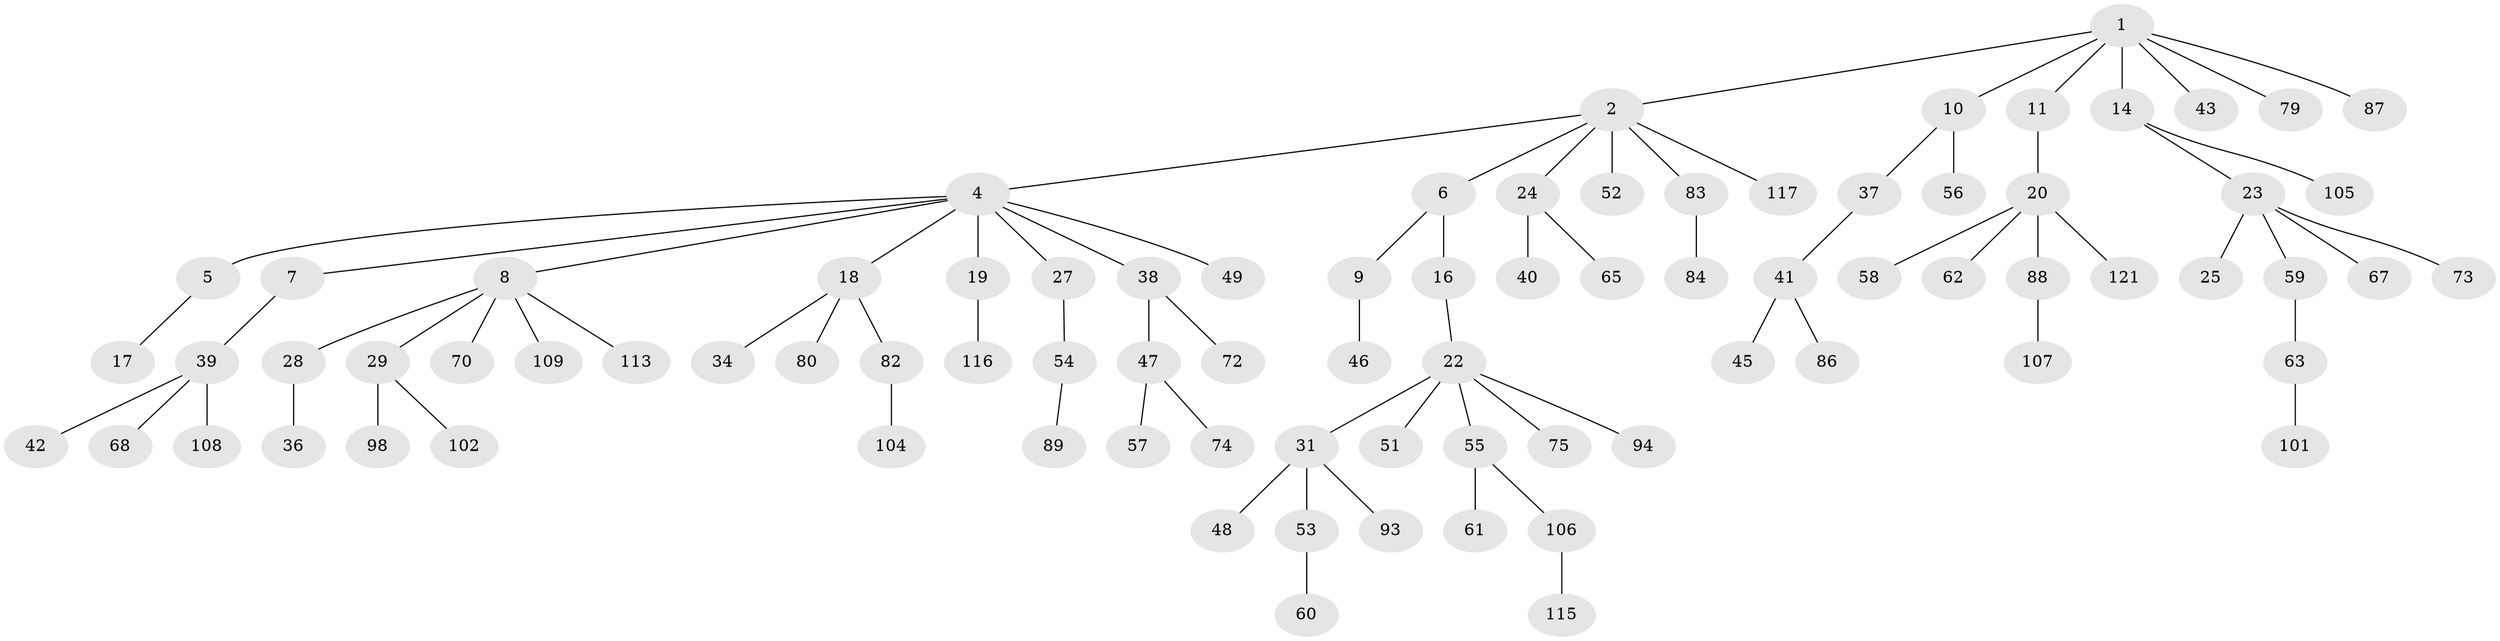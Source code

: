 // Generated by graph-tools (version 1.1) at 2025/24/03/03/25 07:24:05]
// undirected, 84 vertices, 83 edges
graph export_dot {
graph [start="1"]
  node [color=gray90,style=filled];
  1 [super="+3"];
  2 [super="+13"];
  4 [super="+15"];
  5 [super="+12"];
  6;
  7 [super="+44"];
  8 [super="+26"];
  9 [super="+35"];
  10 [super="+50"];
  11;
  14 [super="+111"];
  16;
  17 [super="+66"];
  18 [super="+21"];
  19 [super="+95"];
  20 [super="+33"];
  22 [super="+30"];
  23 [super="+78"];
  24 [super="+32"];
  25;
  27 [super="+99"];
  28;
  29;
  31 [super="+76"];
  34;
  36 [super="+112"];
  37;
  38 [super="+69"];
  39 [super="+64"];
  40;
  41 [super="+81"];
  42 [super="+120"];
  43;
  45;
  46;
  47;
  48 [super="+91"];
  49 [super="+103"];
  51;
  52 [super="+110"];
  53 [super="+85"];
  54;
  55 [super="+77"];
  56;
  57 [super="+90"];
  58 [super="+97"];
  59 [super="+100"];
  60 [super="+119"];
  61;
  62;
  63;
  65;
  67 [super="+71"];
  68;
  70;
  72;
  73;
  74;
  75;
  79;
  80;
  82;
  83;
  84 [super="+92"];
  86;
  87;
  88 [super="+96"];
  89;
  93;
  94;
  98 [super="+118"];
  101;
  102;
  104;
  105;
  106;
  107;
  108 [super="+114"];
  109;
  113;
  115;
  116;
  117;
  121;
  1 -- 2;
  1 -- 10;
  1 -- 11;
  1 -- 43;
  1 -- 79;
  1 -- 14;
  1 -- 87;
  2 -- 4;
  2 -- 6;
  2 -- 24;
  2 -- 52;
  2 -- 117;
  2 -- 83;
  4 -- 5;
  4 -- 7;
  4 -- 8;
  4 -- 18;
  4 -- 19;
  4 -- 27;
  4 -- 49;
  4 -- 38;
  5 -- 17;
  6 -- 9;
  6 -- 16;
  7 -- 39;
  8 -- 28;
  8 -- 29;
  8 -- 70;
  8 -- 113;
  8 -- 109;
  9 -- 46;
  10 -- 37;
  10 -- 56;
  11 -- 20;
  14 -- 23;
  14 -- 105;
  16 -- 22;
  18 -- 34;
  18 -- 80;
  18 -- 82;
  19 -- 116;
  20 -- 121;
  20 -- 88;
  20 -- 58;
  20 -- 62;
  22 -- 55;
  22 -- 51;
  22 -- 75;
  22 -- 94;
  22 -- 31;
  23 -- 25;
  23 -- 59;
  23 -- 67;
  23 -- 73;
  24 -- 40;
  24 -- 65;
  27 -- 54;
  28 -- 36;
  29 -- 98;
  29 -- 102;
  31 -- 48;
  31 -- 53;
  31 -- 93;
  37 -- 41;
  38 -- 47;
  38 -- 72;
  39 -- 42;
  39 -- 68;
  39 -- 108;
  41 -- 45;
  41 -- 86;
  47 -- 57;
  47 -- 74;
  53 -- 60;
  54 -- 89;
  55 -- 61;
  55 -- 106;
  59 -- 63;
  63 -- 101;
  82 -- 104;
  83 -- 84;
  88 -- 107;
  106 -- 115;
}
